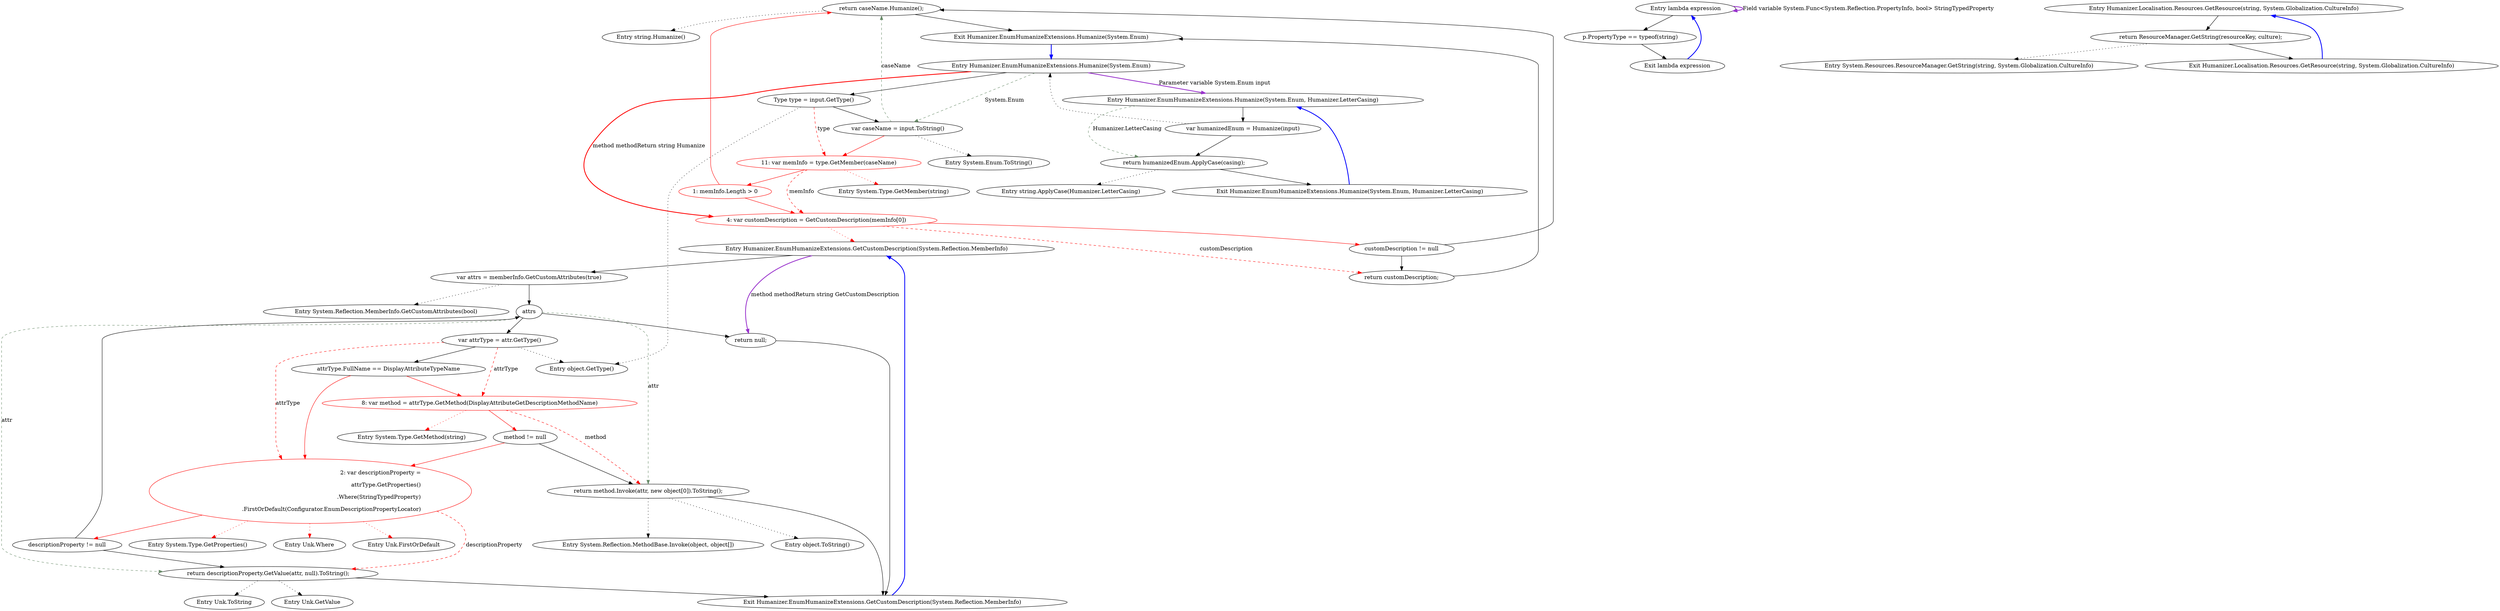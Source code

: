 digraph  {
m0_17 [cluster="string.Humanize()", file="EnumHumanizeExtensions.cs", label="Entry string.Humanize()", span="44-44"];
m0_30 [cluster="System.Reflection.MemberInfo.GetCustomAttributes(bool)", file="EnumHumanizeExtensions.cs", label="Entry System.Reflection.MemberInfo.GetCustomAttributes(bool)", span="0-0"];
m0_32 [cluster="System.Reflection.MethodBase.Invoke(object, object[])", file="EnumHumanizeExtensions.cs", label="Entry System.Reflection.MethodBase.Invoke(object, object[])", span="0-0"];
m0_43 [cluster="string.ApplyCase(Humanizer.LetterCasing)", file="EnumHumanizeExtensions.cs", label="Entry string.ApplyCase(Humanizer.LetterCasing)", span="15-15"];
m0_14 [cluster="System.Enum.ToString()", file="EnumHumanizeExtensions.cs", label="Entry System.Enum.ToString()", span="0-0"];
m0_37 [cluster="Unk.GetValue", file="EnumHumanizeExtensions.cs", label="Entry Unk.GetValue", span=""];
m0_39 [cluster="Humanizer.EnumHumanizeExtensions.Humanize(System.Enum, Humanizer.LetterCasing)", file="EnumHumanizeExtensions.cs", label="Entry Humanizer.EnumHumanizeExtensions.Humanize(System.Enum, Humanizer.LetterCasing)", span="70-70"];
m0_40 [cluster="Humanizer.EnumHumanizeExtensions.Humanize(System.Enum, Humanizer.LetterCasing)", file="EnumHumanizeExtensions.cs", label="var humanizedEnum = Humanize(input)", span="72-72"];
m0_41 [cluster="Humanizer.EnumHumanizeExtensions.Humanize(System.Enum, Humanizer.LetterCasing)", file="EnumHumanizeExtensions.cs", label="return humanizedEnum.ApplyCase(casing);", span="74-74"];
m0_42 [cluster="Humanizer.EnumHumanizeExtensions.Humanize(System.Enum, Humanizer.LetterCasing)", file="EnumHumanizeExtensions.cs", label="Exit Humanizer.EnumHumanizeExtensions.Humanize(System.Enum, Humanizer.LetterCasing)", span="70-70"];
m0_15 [cluster="System.Type.GetMember(string)", file="EnumHumanizeExtensions.cs", label="Entry System.Type.GetMember(string)", span="0-0"];
m0_16 [cluster="Humanizer.EnumHumanizeExtensions.GetCustomDescription(System.Reflection.MemberInfo)", file="EnumHumanizeExtensions.cs", label="Entry Humanizer.EnumHumanizeExtensions.GetCustomDescription(System.Reflection.MemberInfo)", span="40-40"];
m0_18 [cluster="Humanizer.EnumHumanizeExtensions.GetCustomDescription(System.Reflection.MemberInfo)", file="EnumHumanizeExtensions.cs", label="var attrs = memberInfo.GetCustomAttributes(true)", span="42-42"];
m0_19 [cluster="Humanizer.EnumHumanizeExtensions.GetCustomDescription(System.Reflection.MemberInfo)", file="EnumHumanizeExtensions.cs", label=attrs, span="44-44"];
m0_20 [cluster="Humanizer.EnumHumanizeExtensions.GetCustomDescription(System.Reflection.MemberInfo)", file="EnumHumanizeExtensions.cs", label="var attrType = attr.GetType()", span="46-46"];
m0_28 [cluster="Humanizer.EnumHumanizeExtensions.GetCustomDescription(System.Reflection.MemberInfo)", file="EnumHumanizeExtensions.cs", label="return null;", span="61-61"];
m0_24 [cluster="Humanizer.EnumHumanizeExtensions.GetCustomDescription(System.Reflection.MemberInfo)", file="EnumHumanizeExtensions.cs", label="return method.Invoke(attr, new object[0]).ToString();", span="51-51"];
m0_27 [cluster="Humanizer.EnumHumanizeExtensions.GetCustomDescription(System.Reflection.MemberInfo)", file="EnumHumanizeExtensions.cs", label="return descriptionProperty.GetValue(attr, null).ToString();", span="58-58"];
m0_21 [cluster="Humanizer.EnumHumanizeExtensions.GetCustomDescription(System.Reflection.MemberInfo)", file="EnumHumanizeExtensions.cs", label="attrType.FullName == DisplayAttributeTypeName", span="47-47"];
m0_22 [cluster="Humanizer.EnumHumanizeExtensions.GetCustomDescription(System.Reflection.MemberInfo)", color=red, community=0, file="EnumHumanizeExtensions.cs", label="8: var method = attrType.GetMethod(DisplayAttributeGetDescriptionMethodName)", span="49-49"];
m0_25 [cluster="Humanizer.EnumHumanizeExtensions.GetCustomDescription(System.Reflection.MemberInfo)", color=red, community=0, file="EnumHumanizeExtensions.cs", label="2: var descriptionProperty =\r\n                    attrType.GetProperties()\r\n                        .Where(StringTypedProperty)\r\n                        .FirstOrDefault(Configurator.EnumDescriptionPropertyLocator)", span="53-56"];
m0_23 [cluster="Humanizer.EnumHumanizeExtensions.GetCustomDescription(System.Reflection.MemberInfo)", file="EnumHumanizeExtensions.cs", label="method != null", span="50-50"];
m0_26 [cluster="Humanizer.EnumHumanizeExtensions.GetCustomDescription(System.Reflection.MemberInfo)", file="EnumHumanizeExtensions.cs", label="descriptionProperty != null", span="57-57"];
m0_29 [cluster="Humanizer.EnumHumanizeExtensions.GetCustomDescription(System.Reflection.MemberInfo)", file="EnumHumanizeExtensions.cs", label="Exit Humanizer.EnumHumanizeExtensions.GetCustomDescription(System.Reflection.MemberInfo)", span="40-40"];
m0_33 [cluster="object.ToString()", file="EnumHumanizeExtensions.cs", label="Entry object.ToString()", span="0-0"];
m0_34 [cluster="System.Type.GetProperties()", file="EnumHumanizeExtensions.cs", label="Entry System.Type.GetProperties()", span="0-0"];
m0_13 [cluster="object.GetType()", file="EnumHumanizeExtensions.cs", label="Entry object.GetType()", span="0-0"];
m0_0 [cluster="lambda expression", file="EnumHumanizeExtensions.cs", label="Entry lambda expression", span="15-15"];
m0_1 [cluster="lambda expression", file="EnumHumanizeExtensions.cs", label="p.PropertyType == typeof(string)", span="15-15"];
m0_2 [cluster="lambda expression", file="EnumHumanizeExtensions.cs", label="Exit lambda expression", span="15-15"];
m0_35 [cluster="Unk.Where", file="EnumHumanizeExtensions.cs", label="Entry Unk.Where", span=""];
m0_31 [cluster="System.Type.GetMethod(string)", file="EnumHumanizeExtensions.cs", label="Entry System.Type.GetMethod(string)", span="0-0"];
m0_36 [cluster="Unk.FirstOrDefault", file="EnumHumanizeExtensions.cs", label="Entry Unk.FirstOrDefault", span=""];
m0_38 [cluster="Unk.ToString", file="EnumHumanizeExtensions.cs", label="Entry Unk.ToString", span=""];
m0_3 [cluster="Humanizer.EnumHumanizeExtensions.Humanize(System.Enum)", file="EnumHumanizeExtensions.cs", label="Entry Humanizer.EnumHumanizeExtensions.Humanize(System.Enum)", span="22-22"];
m0_4 [cluster="Humanizer.EnumHumanizeExtensions.Humanize(System.Enum)", file="EnumHumanizeExtensions.cs", label="Type type = input.GetType()", span="24-24"];
m0_5 [cluster="Humanizer.EnumHumanizeExtensions.Humanize(System.Enum)", file="EnumHumanizeExtensions.cs", label="var caseName = input.ToString()", span="25-25"];
m0_6 [cluster="Humanizer.EnumHumanizeExtensions.Humanize(System.Enum)", color=red, community=0, file="EnumHumanizeExtensions.cs", label="11: var memInfo = type.GetMember(caseName)", span="26-26"];
m0_11 [cluster="Humanizer.EnumHumanizeExtensions.Humanize(System.Enum)", file="EnumHumanizeExtensions.cs", label="return caseName.Humanize();", span="36-36"];
m0_7 [cluster="Humanizer.EnumHumanizeExtensions.Humanize(System.Enum)", color=red, community=0, file="EnumHumanizeExtensions.cs", label="1: memInfo.Length > 0", span="28-28"];
m0_8 [cluster="Humanizer.EnumHumanizeExtensions.Humanize(System.Enum)", color=red, community=0, file="EnumHumanizeExtensions.cs", label="4: var customDescription = GetCustomDescription(memInfo[0])", span="30-30"];
m0_9 [cluster="Humanizer.EnumHumanizeExtensions.Humanize(System.Enum)", file="EnumHumanizeExtensions.cs", label="customDescription != null", span="32-32"];
m0_10 [cluster="Humanizer.EnumHumanizeExtensions.Humanize(System.Enum)", file="EnumHumanizeExtensions.cs", label="return customDescription;", span="33-33"];
m0_12 [cluster="Humanizer.EnumHumanizeExtensions.Humanize(System.Enum)", file="EnumHumanizeExtensions.cs", label="Exit Humanizer.EnumHumanizeExtensions.Humanize(System.Enum)", span="22-22"];
m1_0 [cluster="Humanizer.Localisation.Resources.GetResource(string, System.Globalization.CultureInfo)", file="Resources.cs", label="Entry Humanizer.Localisation.Resources.GetResource(string, System.Globalization.CultureInfo)", span="18-18"];
m1_1 [cluster="Humanizer.Localisation.Resources.GetResource(string, System.Globalization.CultureInfo)", file="Resources.cs", label="return ResourceManager.GetString(resourceKey, culture);", span="20-20"];
m1_2 [cluster="Humanizer.Localisation.Resources.GetResource(string, System.Globalization.CultureInfo)", file="Resources.cs", label="Exit Humanizer.Localisation.Resources.GetResource(string, System.Globalization.CultureInfo)", span="18-18"];
m1_3 [cluster="System.Resources.ResourceManager.GetString(string, System.Globalization.CultureInfo)", file="Resources.cs", label="Entry System.Resources.ResourceManager.GetString(string, System.Globalization.CultureInfo)", span="0-0"];
m0_39 -> m0_40  [key=0, style=solid];
m0_39 -> m0_41  [color=darkseagreen4, key=1, label="Humanizer.LetterCasing", style=dashed];
m0_40 -> m0_41  [key=0, style=solid];
m0_40 -> m0_3  [key=2, style=dotted];
m0_41 -> m0_42  [key=0, style=solid];
m0_41 -> m0_43  [key=2, style=dotted];
m0_42 -> m0_39  [color=blue, key=0, style=bold];
m0_16 -> m0_18  [key=0, style=solid];
m0_16 -> m0_28  [color=darkorchid, key=3, label="method methodReturn string GetCustomDescription", style=bold];
m0_18 -> m0_19  [key=0, style=solid];
m0_18 -> m0_30  [key=2, style=dotted];
m0_19 -> m0_20  [key=0, style=solid];
m0_19 -> m0_28  [key=0, style=solid];
m0_19 -> m0_24  [color=darkseagreen4, key=1, label=attr, style=dashed];
m0_19 -> m0_27  [color=darkseagreen4, key=1, label=attr, style=dashed];
m0_20 -> m0_21  [key=0, style=solid];
m0_20 -> m0_13  [key=2, style=dotted];
m0_20 -> m0_22  [color=red, key=1, label=attrType, style=dashed];
m0_20 -> m0_25  [color=red, key=1, label=attrType, style=dashed];
m0_28 -> m0_29  [key=0, style=solid];
m0_24 -> m0_29  [key=0, style=solid];
m0_24 -> m0_32  [key=2, style=dotted];
m0_24 -> m0_33  [key=2, style=dotted];
m0_27 -> m0_29  [key=0, style=solid];
m0_27 -> m0_37  [key=2, style=dotted];
m0_27 -> m0_38  [key=2, style=dotted];
m0_21 -> m0_22  [color=red, key=0, style=solid];
m0_21 -> m0_25  [color=red, key=0, style=solid];
m0_22 -> m0_23  [color=red, key=0, style=solid];
m0_22 -> m0_31  [color=red, key=2, style=dotted];
m0_22 -> m0_24  [color=red, key=1, label=method, style=dashed];
m0_25 -> m0_26  [color=red, key=0, style=solid];
m0_25 -> m0_34  [color=red, key=2, style=dotted];
m0_25 -> m0_35  [color=red, key=2, style=dotted];
m0_25 -> m0_36  [color=red, key=2, style=dotted];
m0_25 -> m0_27  [color=red, key=1, label=descriptionProperty, style=dashed];
m0_23 -> m0_24  [key=0, style=solid];
m0_23 -> m0_25  [color=red, key=0, style=solid];
m0_26 -> m0_27  [key=0, style=solid];
m0_26 -> m0_19  [key=0, style=solid];
m0_29 -> m0_16  [color=blue, key=0, style=bold];
m0_0 -> m0_1  [key=0, style=solid];
m0_0 -> m0_0  [color=darkorchid, key=3, label="Field variable System.Func<System.Reflection.PropertyInfo, bool> StringTypedProperty", style=bold];
m0_1 -> m0_2  [key=0, style=solid];
m0_2 -> m0_0  [color=blue, key=0, style=bold];
m0_3 -> m0_4  [key=0, style=solid];
m0_3 -> m0_5  [color=darkseagreen4, key=1, label="System.Enum", style=dashed];
m0_3 -> m0_8  [color=red, key=3, label="method methodReturn string Humanize", style=bold];
m0_3 -> m0_39  [color=darkorchid, key=3, label="Parameter variable System.Enum input", style=bold];
m0_4 -> m0_5  [key=0, style=solid];
m0_4 -> m0_13  [key=2, style=dotted];
m0_4 -> m0_6  [color=red, key=1, label=type, style=dashed];
m0_5 -> m0_6  [color=red, key=0, style=solid];
m0_5 -> m0_14  [key=2, style=dotted];
m0_5 -> m0_11  [color=darkseagreen4, key=1, label=caseName, style=dashed];
m0_6 -> m0_7  [color=red, key=0, style=solid];
m0_6 -> m0_15  [color=red, key=2, style=dotted];
m0_6 -> m0_8  [color=red, key=1, label=memInfo, style=dashed];
m0_11 -> m0_12  [key=0, style=solid];
m0_11 -> m0_17  [key=2, style=dotted];
m0_7 -> m0_8  [color=red, key=0, style=solid];
m0_7 -> m0_11  [color=red, key=0, style=solid];
m0_8 -> m0_9  [color=red, key=0, style=solid];
m0_8 -> m0_16  [color=red, key=2, style=dotted];
m0_8 -> m0_10  [color=red, key=1, label=customDescription, style=dashed];
m0_9 -> m0_10  [key=0, style=solid];
m0_9 -> m0_11  [key=0, style=solid];
m0_10 -> m0_12  [key=0, style=solid];
m0_12 -> m0_3  [color=blue, key=0, style=bold];
m1_0 -> m1_1  [key=0, style=solid];
m1_1 -> m1_2  [key=0, style=solid];
m1_1 -> m1_3  [key=2, style=dotted];
m1_2 -> m1_0  [color=blue, key=0, style=bold];
}

